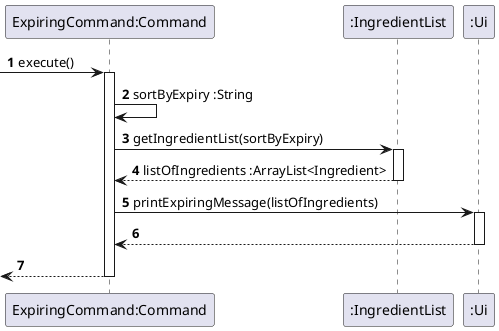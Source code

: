 @startuml
'https://plantuml.com/class-diagram

autonumber

-> "ExpiringCommand:Command": execute()
activate "ExpiringCommand:Command"

"ExpiringCommand:Command" -> "ExpiringCommand:Command" : sortByExpiry :String
"ExpiringCommand:Command" -> ":IngredientList": getIngredientList(sortByExpiry)
activate ":IngredientList"
"ExpiringCommand:Command" <--":IngredientList": listOfIngredients :ArrayList<Ingredient>
deactivate ":IngredientList"
"ExpiringCommand:Command" -> ":Ui": printExpiringMessage(listOfIngredients)
activate ":Ui"
"ExpiringCommand:Command" <-- ":Ui"
deactivate ":Ui"

<-- "ExpiringCommand:Command"
deactivate "ExpiringCommand:Command"

@enduml